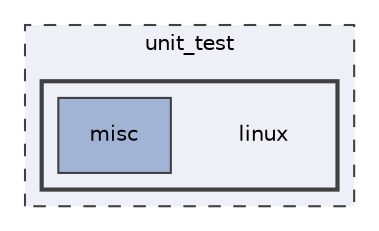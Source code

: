 digraph "unit_test/linux"
{
 // INTERACTIVE_SVG=YES
 // LATEX_PDF_SIZE
  bgcolor="transparent";
  edge [fontname="Helvetica",fontsize="10",labelfontname="Helvetica",labelfontsize="10"];
  node [fontname="Helvetica",fontsize="10",shape=record];
  compound=true
  subgraph clusterdir_b1c66526ad658502ce221c0df6ce9688 {
    graph [ bgcolor="#edf0f7", pencolor="grey25", style="filled,dashed,", label="unit_test", fontname="Helvetica", fontsize="10", URL="dir_b1c66526ad658502ce221c0df6ce9688.html"]
  subgraph clusterdir_f2631d829f7ce3c8b3e4434d18438db3 {
    graph [ bgcolor="#edf0f7", pencolor="grey25", style="filled,bold,", label="", fontname="Helvetica", fontsize="10", URL="dir_f2631d829f7ce3c8b3e4434d18438db3.html"]
    dir_f2631d829f7ce3c8b3e4434d18438db3 [shape=plaintext, label="linux"];
  dir_6a7a8dd991a17995f45493629c25e9c4 [shape=box, label="misc", style="filled,", fillcolor="#a2b4d6", color="grey25", URL="dir_6a7a8dd991a17995f45493629c25e9c4.html"];
  }
  }
}
